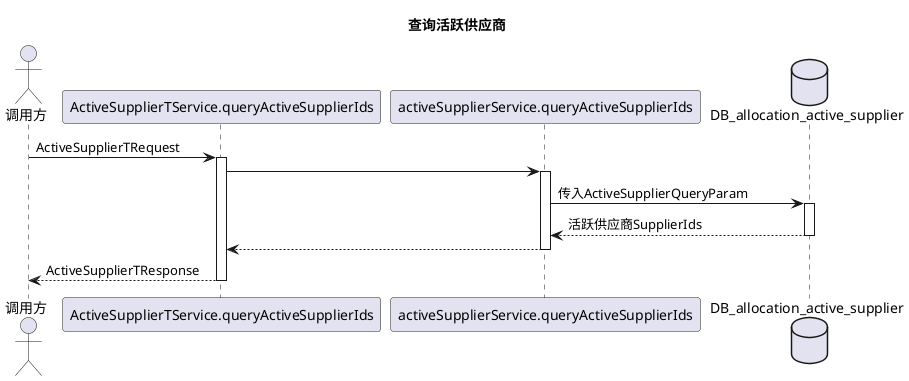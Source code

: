 @startuml
autoactivate on
title 查询活跃供应商
actor 调用方 as invoker
participant ActiveSupplierTService.queryActiveSupplierIds as TService
participant activeSupplierService.queryActiveSupplierIds as Service
database DB_allocation_active_supplier as DB

invoker -> TService : ActiveSupplierTRequest
TService -> Service
Service -> DB : 传入ActiveSupplierQueryParam
return 活跃供应商SupplierIds
return
return ActiveSupplierTResponse

@enduml